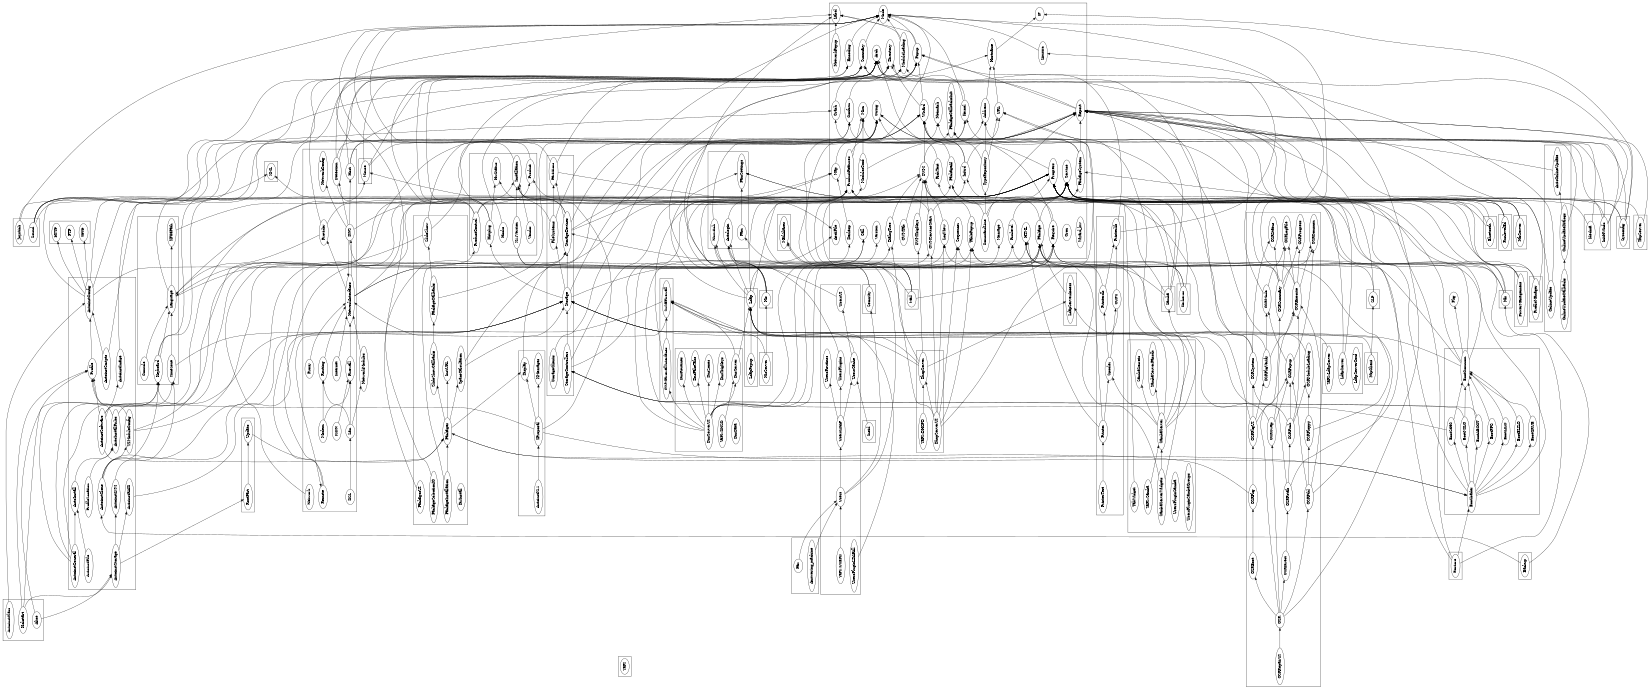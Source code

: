 digraph import {
	graph [rankdir=LR, size="16,11", rotate=90];
	subgraph "cluster-yast2-xml" {
		XML;
	}
	subgraph "cluster-yast2-ntp-client" {
		NtpClient;
	}
	subgraph "cluster-yast2-nfs-client" {
		Nfs;
	}
	subgraph "cluster-yast2" {
		Mode;
		Popup;
		ProductFeatures;
		Misc;
		Arch;
		HTML;
		PackageSystem;
		Encoding;
		Label;
		Report;
		Kernel;
		CWM;
		TablePopup;
		Directory;
		Map;
		String;
		Summary;
		Wizard;
		Progress;
		Service;
		Package;
		Require;
		PackageAI;
		Call;
		Hostname;
		LogView;
		URL;
		Desktop;
		AsciiFile;
		RichText;
		Message;
		Confirm;
		Crash;
		NetworkPopup;
		Initrd;
		TypeRepository;
		Address;
		IP;
		Netmask;
		PackageCallbacksInit;
		Sequencer;
		ModuleLoading;
		CWMServiceStart;
		ModulesConf;
		CWMTsigKeys;
		DialogTree;
		Runlevel;
		CWMTab;
		Version;
		CommandLine;
		Linuxrc;
		Cron;
		Wizard_hw;
	}
	subgraph "cluster-yast2-online-update" {
		OnlineUpdateCallbacks;
		OnlineUpdateDialogs;
		AutoOnlineUpdate;
		OnlineUpdate;
	}
	subgraph "cluster-yast2-slp" {
		SLP;
	}
	subgraph "cluster-yast2-power-management" {
		PowerManagement;
	}
	subgraph "cluster-yast2-transfer" {
		HTTP;
		FTP;
		TFTP;
	}
	subgraph "cluster-yast2-inetd" {
		Inetd;
	}
	subgraph "cluster-yast2-update" {
		RootPart;
		Update;
	}
	subgraph "cluster-yast2-profile-manager" {
		ProfileManager;
	}
	subgraph "cluster-yast2-sound" {
		Joystick;
		Sound;
	}
	subgraph "cluster-yast2-dhcp-server" {
		DhcpServerUI;
		DhcpServer;
		"YaPI::DHCPD";
	}
	subgraph "cluster-autoyast2-installation" {
		AutoinstConfig;
		AutoinstSoftware;
		Profile;
		AutoinstImage;
		AutoinstClone;
		Y2ModuleConfig;
		AutoinstGeneral;
		AutoInstall;
		AutoinstFile;
		AutoInstallRules;
		AutoinstStorage;
		AutoinstLVM;
		AutoinstRAID;
		ProfileLocation;
		AutoinstScripts;
	}
	subgraph "cluster-yast2-bluetooth" {
		Bluetooth;
	}
	subgraph "cluster-yast2-runlevel" {
		RunlevelEd;
	}
	subgraph "cluster-yast2-bootloader" {
		BootCommon;
		Bootloader;
		BootGRUB;
		BootS390;
		BootABOOT;
		BootMILO;
		BootELILO;
		BootLILO;
		BootPPC;
	}
	subgraph "cluster-yast2-x11" {
		AutoinstX11;
		XProposal;
		XMessages;
		Display;
	}
	subgraph "cluster-yast2-samba-server" {
		SambaServerWidgets;
		SambaServer;
		SambaServerPassdb;
		SambaSecrets;
		"YaPI::Samba";
		TabWidget;
		UsersPluginSamba;
		UsersPluginSambaGroups;
	}
	subgraph "cluster-yast2-installation" {
		Product;
		ProductControl;
		Installation;
		X11Version;
		HwStatus;
		Hotplug;
		Hooks;
		Vendor;
	}
	subgraph "cluster-yast2-mouse" {
		Mouse;
	}
	subgraph "cluster-yast2-repair" {
		OSRFsck;
		OSRExecute;
		OSRLogFile;
		OSRModuleLoading;
		OSRPopup;
		OSRCommon;
		OSRProgress;
		OSRFloppy;
		OSRDirect;
		OSRSystem;
		OSRFstab;
		OSRStatus;
		OSRMode;
		OSRBoot;
		OSRPkg;
		OSRRepairUI;
		OSR;
		OSRSummary;
		OSRPkgUI;
		OSRPkgVerify;
		OSRSwap;
		OSRPtbl;
	}
	subgraph "cluster-yast2-backup" {
		Backup;
	}
	subgraph "cluster-yast2-nfs-server" {
		NfsServer;
	}
	subgraph "cluster-yast2-tune" {
		Idedma;
		InitHWinfo;
	}
	subgraph "cluster-yast2-phone-services" {
		Fax;
		Answering_machine;
	}
	subgraph "cluster-yast2-firewall" {
		SuSEFirewall;
		CWMFirewallInterfaces;
	}
	subgraph "cluster-yast2-restore" {
		Restore;
	}
	subgraph "cluster-yast2-sysconfig" {
		Sysconfig;
	}
	subgraph "cluster-yast2-mail-aliases" {
		MailAliases;
	}
	subgraph "cluster-yast2-users" {
		UsersPlugins;
		Users;
		UsersCache;
		UsersLDAP;
		UsersRoutines;
		UsersUI;
		UsersPluginLDAPAll;
		"YaPI::USERS";
	}
	subgraph "cluster-yast2-country" {
		Language;
		Keyboard;
		Timezone;
		XF86Path;
		Console;
	}
	subgraph "cluster-yast2-nis-client" {
		Nis;
	}
	subgraph "cluster-yast2-pam" {
		Pam;
		PamSettings;
		Autologin;
		Nsswitch;
	}
	subgraph "cluster-yast2-security" {
		Security;
	}
	subgraph "cluster-yast2-network" {
		Provider;
		NetworkInterfaces;
		DNS;
		Routing;
		Detection;
		Host;
		Modem;
		Firewall;
		Proxy;
		DSL;
		Lan;
		Network;
		Remote;
		NetworkConfig;
		Internet;
		ISDN;
	}
	subgraph "cluster-yast2-tftp-server" {
		TftpServer;
	}
	subgraph "cluster-yast2-packager" {
		SlideShow;
		SpaceCalculation;
		Packages;
		PackageCallbacks;
		PackageInstallation;
		PackagesUI;
		InstURL;
		SlideShowCallbacks;
		PackageSelectionIO;
		DirInstall;
	}
	subgraph "cluster-yast2-mail" {
		Mail;
	}
	subgraph "cluster-yast2-storage" {
		FileSystems;
		Storage;
		Partitions;
		StorageDevices;
		StorageControllers;
		StorageClients;
	}
	subgraph "cluster-yast2-samba-client" {
		Samba;
	}
	subgraph "cluster-yast2-perl-bindings" {
		YaPI;
	}
	subgraph "cluster-yast2-kerberos-client" {
		Kerberos;
	}
	subgraph "cluster-yast2-ldap-server" {
		"YaPI::LdapServer";
		LdapServer;
		LdapServerConf;
	}
	subgraph "cluster-yast2-dns-server" {
		DnsServer;
		DnsServerUI;
		DnsTsigKeys;
		DnsZones;
		DnsFakeTabs;
		DnsRoutines;
		"YaPI::DNSD";
		DnsData;
	}
	subgraph "cluster-autoyast2" {
		AutoinstClass;
		Kickstart;
		Alice;
	}
	subgraph "cluster-yast2-nis-server" {
		NisServer;
	}
	subgraph "cluster-yast2-ldap" {
		LdapServerAccess;
	}
	subgraph "cluster-yast2-printer" {
		Printerdb;
		Printerlib;
		Printer;
		CUPS;
		Spooler;
		PrinterTest;
	}
	subgraph "cluster-yast2-ldap-client" {
		Ldap;
		LdapPopup;
	}
	OSRFsck -> Storage;
	OSRFsck -> OSRExecute;
	OSRFsck -> OSRModuleLoading;
	OSRFsck -> OSRPopup;
	ProductFeatures -> Misc;
	ProductFeatures -> Mode;
	BootCommon -> PackageSystem;
	BootCommon -> Storage;
	BootCommon -> Pkg;
	BootCommon -> Product;
	BootCommon -> ProductFeatures;
	BootCommon -> TablePopup;
	UsersPlugins -> Directory;
	OSRExecute -> Mode;
	OSRExecute -> OSRCommon;
	OSRExecute -> OSRLogFile;
	OSRExecute -> OSRProgress;
	ProductControl -> XML;
	ProductControl -> Product;
	ProductControl -> ProductFeatures;
	ProductControl -> Arch;
	Provider -> Language;
	Provider -> Map;
	Provider -> Summary;
	SlideShow -> Language;
	SlideShow -> String;
	SlideShow -> Wizard;
	Bluetooth -> Progress;
	Bluetooth -> Report;
	Bluetooth -> Service;
	Printerdb -> Package;
	Printerdb -> Printerlib;
	X11Version -> Installation;
	X11Version -> Require;
	X11Version -> Package;
	PackageAI -> Wizard;
	NetworkModules -> NetworkInterfaces;
	Security -> Pam;
	Security -> Progress;
	OSRFloppy -> StorageDevices;
	OSRFloppy -> OSRModuleLoading;
	"YaPI::LdapServer" -> Ldap;
	Routing -> NetworkInterfaces;
	SambaServerWidgets -> LogView;
	SambaServerWidgets -> TablePopup;
	SambaServerWidgets -> SambaServer;
	AutoinstClass -> AutoinstConfig;
	Desktop -> Map;
	Host -> Hostname;
	Host -> String;
	Host -> Summary;
	AutoinstSoftware -> Profile;
	AutoinstSoftware -> Packages;
	AutoinstSoftware -> ProductControl;
	AutoinstSoftware -> AutoinstImage;
	AutoinstSoftware -> PackageAI;
	Popup -> Label;
	Popup -> Mode;
	Summary -> Mode;
	Keyboard -> Arch;
	Keyboard -> Directory;
	Keyboard -> Language;
	OSRDirect -> OSRFstab;
	RichText -> String;
	DnsServer -> Ldap;
	DnsServer -> SuSEFirewall;
	StorageDevices -> String;
	StorageDevices -> HwStatus;
	StorageDevices -> Partitions;
	StorageDevices -> Installation;
	StorageDevices -> Kernel;
	StorageDevices -> Report;
	ProfileManager -> Progress;
	ProfileManager -> Report;
	ProfileManager -> Require;
	Printer -> Crash;
	Printer -> HTML;
	Printer -> Spooler;
	Autologin -> ProductFeatures;
	Autologin -> Require;
	OnlineUpdateCallbacks -> OnlineUpdateDialogs;
	NetworkPopup -> Label;
	SambaServer -> Samba;
	SambaServer -> SambaServerPassdb;
	SambaServer -> SambaSecrets;
	SambaServer -> Ldap;
	SambaServer -> URL;
	SambaServer -> LdapServerAccess;
	SambaServer -> Spooler;
	AutoinstConfig -> Misc;
	AutoinstConfig -> URL;
	AutoinstConfig -> XML;
	AutoinstConfig -> HTTP;
	AutoinstConfig -> FTP;
	AutoinstConfig -> StorageDevices;
	AutoinstConfig -> TFTP;
	LdapServer -> Progress;
	LdapServer -> Report;
	Printerlib -> Directory;
	Printerlib -> Popup;
	"YaPI::Samba" -> SambaServer;
	Package -> PackageAI;
	Package -> PackageSystem;
	RunlevelEd -> Service;
	RunlevelEd -> Progress;
	RunlevelEd -> Report;
	FileSystems -> String;
	FileSystems -> Partitions;
	FileSystems -> Encoding;
	Users -> MailAliases;
	Users -> Security;
	Users -> UsersLDAP;
	OSRSystem -> Installation;
	OSRSystem -> Report;
	OSRSystem -> OSRStatus;
	OSRPopup -> OSRMode;
	OSRPopup -> OSRCommon;
	OSRBoot -> OSRPkg;
	AutoinstClone -> Call;
	AutoinstClone -> Y2ModuleConfig;
	AutoinstClone -> Keyboard;
	AutoinstClone -> Timezone;
	TypeRepository -> Address;
	TypeRepository -> Netmask;
	TypeRepository -> URL;
	Wizard -> Popup;
	Wizard -> Directory;
	Require -> PackageAI;
	Require -> PackageCallbacksInit;
	PowerManagement -> Package;
	PowerManagement -> Progress;
	PowerManagement -> Service;
	Modem -> Firewall;
	Modem -> Routing;
	URL -> Hostname;
	BootS390 -> StorageControllers;
	BootS390 -> BootCommon;
	OSRRepairUI -> OSR;
	NisServer -> SuSEFirewall;
	NisServer -> Nis;
	StorageClients -> Popup;
	CWMServiceStart -> CWM;
	CWMServiceStart -> ProductFeatures;
	CWMServiceStart -> Service;
	BootABOOT -> BootCommon;
	BootABOOT -> StorageControllers;
	OSRFstab -> Initrd;
	OSRFstab -> OSRFsck;
	OSRFstab -> OSRSystem;
	Initrd -> Arch;
	Initrd -> Misc;
	Initrd -> Report;
	Encoding -> Mode;
	Proxy -> NetworkInterfaces;
	Confirm -> Popup;
	DSL -> Lan;
	Hotplug -> Arch;
	Hotplug -> ModuleLoading;
	Hotplug -> HwStatus;
	TabWidget -> CWM;
	Mouse -> Arch;
	Mouse -> Misc;
	Mouse -> ModuleLoading;
	PackageSystem -> PackageCallbacksInit;
	PackageSystem -> Report;
	PackageSystem -> Wizard;
	OSRPkgUI -> HTML;
	OSRPkgUI -> OSRSystem;
	OSRPkgUI -> OSRPkgVerify;
	OSRPkgUI -> OSRPopup;
	LogView -> CWM;
	OSRModuleLoading -> ModuleLoading;
	BootMILO -> StorageControllers;
	BootMILO -> BootCommon;
	AutoinstGeneral -> AutoInstall;
	AutoinstGeneral -> Keyboard;
	AutoinstGeneral -> Mouse;
	AutoinstGeneral -> Timezone;
	OSRSummary -> Mode;
	OSRSummary -> HTML;
	OSRSummary -> OSRLogFile;
	OSRSummary -> OSRStatus;
	OSRSummary -> OSRProgress;
	OSRSummary -> OSRCommon;
	AutoinstFile -> AutoInstall;
	RootPart -> Update;
	OSRPkg -> Packages;
	OSRPkg -> OSRPkgUI;
	XF86Path -> Installation;
	PackageCallbacks -> PackageCallbacksInit;
	PackageCallbacks -> SlideShow;
	Language -> AsciiFile;
	Language -> XF86Path;
	Language -> Encoding;
	Language -> ProductFeatures;
	AutoInstall -> AutoInstallRules;
	Sysconfig -> Progress;
	Sysconfig -> Report;
	Sysconfig -> IP;
	Sysconfig -> String;
	Sysconfig -> Service;
	StorageControllers -> ModulesConf;
	StorageControllers -> Initrd;
	StorageControllers -> Storage;
	CWM -> Report;
	CWM -> Wizard;
	DhcpServerUI -> DhcpServer;
	DhcpServerUI -> Address;
	DhcpServerUI -> LogView;
	DhcpServerUI -> TablePopup;
	DhcpServerUI -> DialogTree;
	DhcpServerUI -> CWMServiceStart;
	DhcpServerUI -> Sequencer;
	DhcpServer -> CWMTsigKeys;
	DhcpServer -> Ldap;
	DhcpServer -> LdapServerAccess;
	DhcpServer -> Netmask;
	DhcpServer -> SuSEFirewall;
	Runlevel -> Service;
	CUPS -> Printerlib;
	CUPS -> SuSEFirewall;
	Firewall -> NetworkInterfaces;
	OSRSwap -> OSRExecute;
	OSRSwap -> OSRPopup;
	OSRSwap -> Storage;
	Fax -> Users;
	Kickstart -> AutoinstStorage;
	Kickstart -> Profile;
	Kickstart -> Keyboard;
	UsersPluginLDAPAll -> Ldap;
	Nis -> Address;
	Nis -> Nsswitch;
	Nis -> Service;
	Nis -> Progress;
	Nis -> Autologin;
	Kernel -> Arch;
	Kernel -> Mode;
	BootELILO -> BootCommon;
	Detection -> Directory;
	Detection -> Arch;
	Detection -> Confirm;
	Detection -> Map;
	Nsswitch -> Message;
	Nsswitch -> Report;
	Restore -> Bootloader;
	Restore -> Service;
	Restore -> Package;
	Restore -> URL;
	Hooks -> Popup;
	SpaceCalculation -> ProductFeatures;
	SpaceCalculation -> Storage;
	Profile -> AutoinstConfig;
	Network -> Progress;
	LdapServerAccess -> Package;
	NfsServer -> Service;
	NfsServer -> Report;
	NfsServer -> Progress;
	LdapPopup -> Ldap;
	SuSEFirewall -> Remote;
	SuSEFirewall -> NetworkInterfaces;
	Console -> Language;
	TftpServer -> Service;
	TftpServer -> Report;
	NtpClient -> SLP;
	NtpClient -> SuSEFirewall;
	AutoinstX11 -> XProposal;
	DialogTree -> CWM;
	Nfs -> Report;
	Nfs -> Service;
	Nfs -> Progress;
	Nfs -> Require;
	Alice -> AutoinstStorage;
	Alice -> Profile;
	OSRPkgVerify -> Kernel;
	OSRPkgVerify -> OSRExecute;
	OSRPkgVerify -> OSRMode;
	OSRPtbl -> OSRExecute;
	OSRPtbl -> OSRFloppy;
	OSRPtbl -> OSRPopup;
	OSRPtbl -> Storage;
	AutoinstStorage -> RootPart;
	AutoinstStorage -> AutoinstLVM;
	AutoinstStorage -> AutoinstRAID;
	BootLILO -> BootCommon;
	BootGRUB -> BootCommon;
	DnsServerUI -> DnsServer;
	DnsServerUI -> DnsTsigKeys;
	DnsServerUI -> DnsZones;
	DnsServerUI -> Runlevel;
	DnsServerUI -> DnsFakeTabs;
	DnsServerUI -> LogView;
	DnsServerUI -> TablePopup;
	DnsServerUI -> DialogTree;
	DnsServerUI -> CWMServiceStart;
	DnsServerUI -> CWMFirewallInterfaces;
	DnsServerUI -> DnsRoutines;
	DnsServerUI -> Sequencer;
	"YaPI::DNSD" -> DnsServer;
	Address -> Hostname;
	Idedma -> Report;
	Idedma -> Service;
	CWMFirewallInterfaces -> CWM;
	CWMFirewallInterfaces -> SuSEFirewall;
	Kerberos -> Package;
	Kerberos -> PamSettings;
	Kerberos -> Progress;
	Kerberos -> Runlevel;
	Lan -> NetworkModules;
	Lan -> Routing;
	Lan -> Firewall;
	Backup -> Nfs;
	Backup -> AutoinstClone;
	Map -> String;
	Mail -> MailAliases;
	Mail -> Report;
	Mail -> Service;
	Mail -> Progress;
	Mail -> Require;
	UsersCache -> Ldap;
	UsersCache -> UsersUI;
	AutoinstLVM -> Storage;
	Samba -> PamSettings;
	Samba -> Progress;
	Samba -> Report;
	Samba -> Service;
	Samba -> Autologin;
	ProfileLocation -> AutoInstallRules;
	AutoinstImage -> Progress;
	Internet -> NetworkInterfaces;
	CWMTab -> CWM;
	InitHWinfo -> String;
	InitHWinfo -> Confirm;
	InitHWinfo -> Progress;
	InitHWinfo -> Arch;
	InitHWinfo -> Report;
	AutoinstScripts -> AutoinstConfig;
	AutoinstScripts -> Service;
	ModulesConf -> Misc;
	ModulesConf -> Kernel;
	XProposal -> Mouse;
	XProposal -> Keyboard;
	XProposal -> XMessages;
	XProposal -> Bootloader;
	XProposal -> Display;
	ModuleLoading -> Mode;
	ModuleLoading -> Label;
	AutoInstallRules -> Storage;
	AutoInstallRules -> Profile;
	PackageInstallation -> Version;
	PackageInstallation -> Packages;
	UsersUI -> Label;
	Product -> Mode;
	TablePopup -> CWM;
	Hostname -> IP;
	"YaPI::DHCPD" -> DhcpServer;
	AutoinstRAID -> Storage;
	DNS -> Detection;
	DNS -> Host;
	DNS -> NetworkConfig;
	DNS -> NetworkInterfaces;
	DNS -> Package;
	DNS -> Service;
	PackagesUI -> Label;
	Spooler -> CUPS;
	Spooler -> Printerdb;
	AutoOnlineUpdate -> Report;
	OSRMode -> OSRLogFile;
	OSRMode -> Report;
	Inetd -> UsersCache;
	CommandLine -> Report;
	CommandLine -> TypeRepository;
	CommandLine -> RichText;
	CommandLine -> Progress;
	Crash -> Popup;
	Report -> Popup;
	Report -> Summary;
	OnlineUpdateDialogs -> AutoOnlineUpdate;
	OnlineUpdateDialogs -> Wizard;
	Timezone -> Language;
	Timezone -> Storage;
	Pam -> PamSettings;
	Linuxrc -> Mode;
	OSR -> Linuxrc;
	OSR -> OSRSummary;
	OSR -> OSRDirect;
	OSR -> OSRPtbl;
	OSR -> OSRSwap;
	OSR -> OSRBoot;
	Partitions -> Arch;
	Partitions -> Mode;
	Partitions -> AsciiFile;
	Vendor -> Installation;
	Y2ModuleConfig -> Profile;
	Y2ModuleConfig -> Desktop;
	Y2ModuleConfig -> Wizard;
	Answering_machine -> Users;
	Update -> Packages;
	Installation -> Mode;
	Joystick -> Mode;
	Joystick -> Service;
	Packages -> Bootloader;
	Packages -> InstURL;
	Packages -> SpaceCalculation;
	Packages -> Display;
	Packages -> SlideShowCallbacks;
	SLP -> Summary;
	SLP -> HTML;
	Remote -> Package;
	Remote -> Service;
	ISDN -> Firewall;
	Display -> Mode;
	NetworkInterfaces -> Call;
	NetworkInterfaces -> Progress;
	NetworkInterfaces -> Require;
	NetworkInterfaces -> DNS;
	NetworkInterfaces -> Provider;
	Bootloader -> Progress;
	Bootloader -> BootABOOT;
	Bootloader -> BootELILO;
	Bootloader -> BootLILO;
	Bootloader -> BootMILO;
	Bootloader -> BootPPC;
	Bootloader -> BootS390;
	Bootloader -> BootGRUB;
	Bootloader -> Sequencer;
	Ldap -> Autologin;
	Ldap -> Nsswitch;
	Ldap -> Package;
	Ldap -> PamSettings;
	Ldap -> Progress;
	Ldap -> Service;
	PackageSelectionIO -> StorageDevices;
	UsersLDAP -> UsersCache;
	UsersLDAP -> UsersPlugins;
	UsersLDAP -> UsersRoutines;
	CWMTsigKeys -> CWM;
	PrinterTest -> Printer;
	"YaPI::USERS" -> Users;
	OnlineUpdate -> Arch;
	OnlineUpdate -> Installation;
	SlideShowCallbacks -> PackageCallbacks;
	BootPPC -> BootCommon;
	Sound -> Arch;
	Sound -> Summary;
	Sound -> Crash;
	Sound -> Progress;
	Sound -> Confirm;
	Storage -> FileSystems;
	Storage -> StorageDevices;
	Storage -> Hotplug;
	Storage -> Wizard;
	Storage -> HTML;
	Progress -> Wizard;
}

